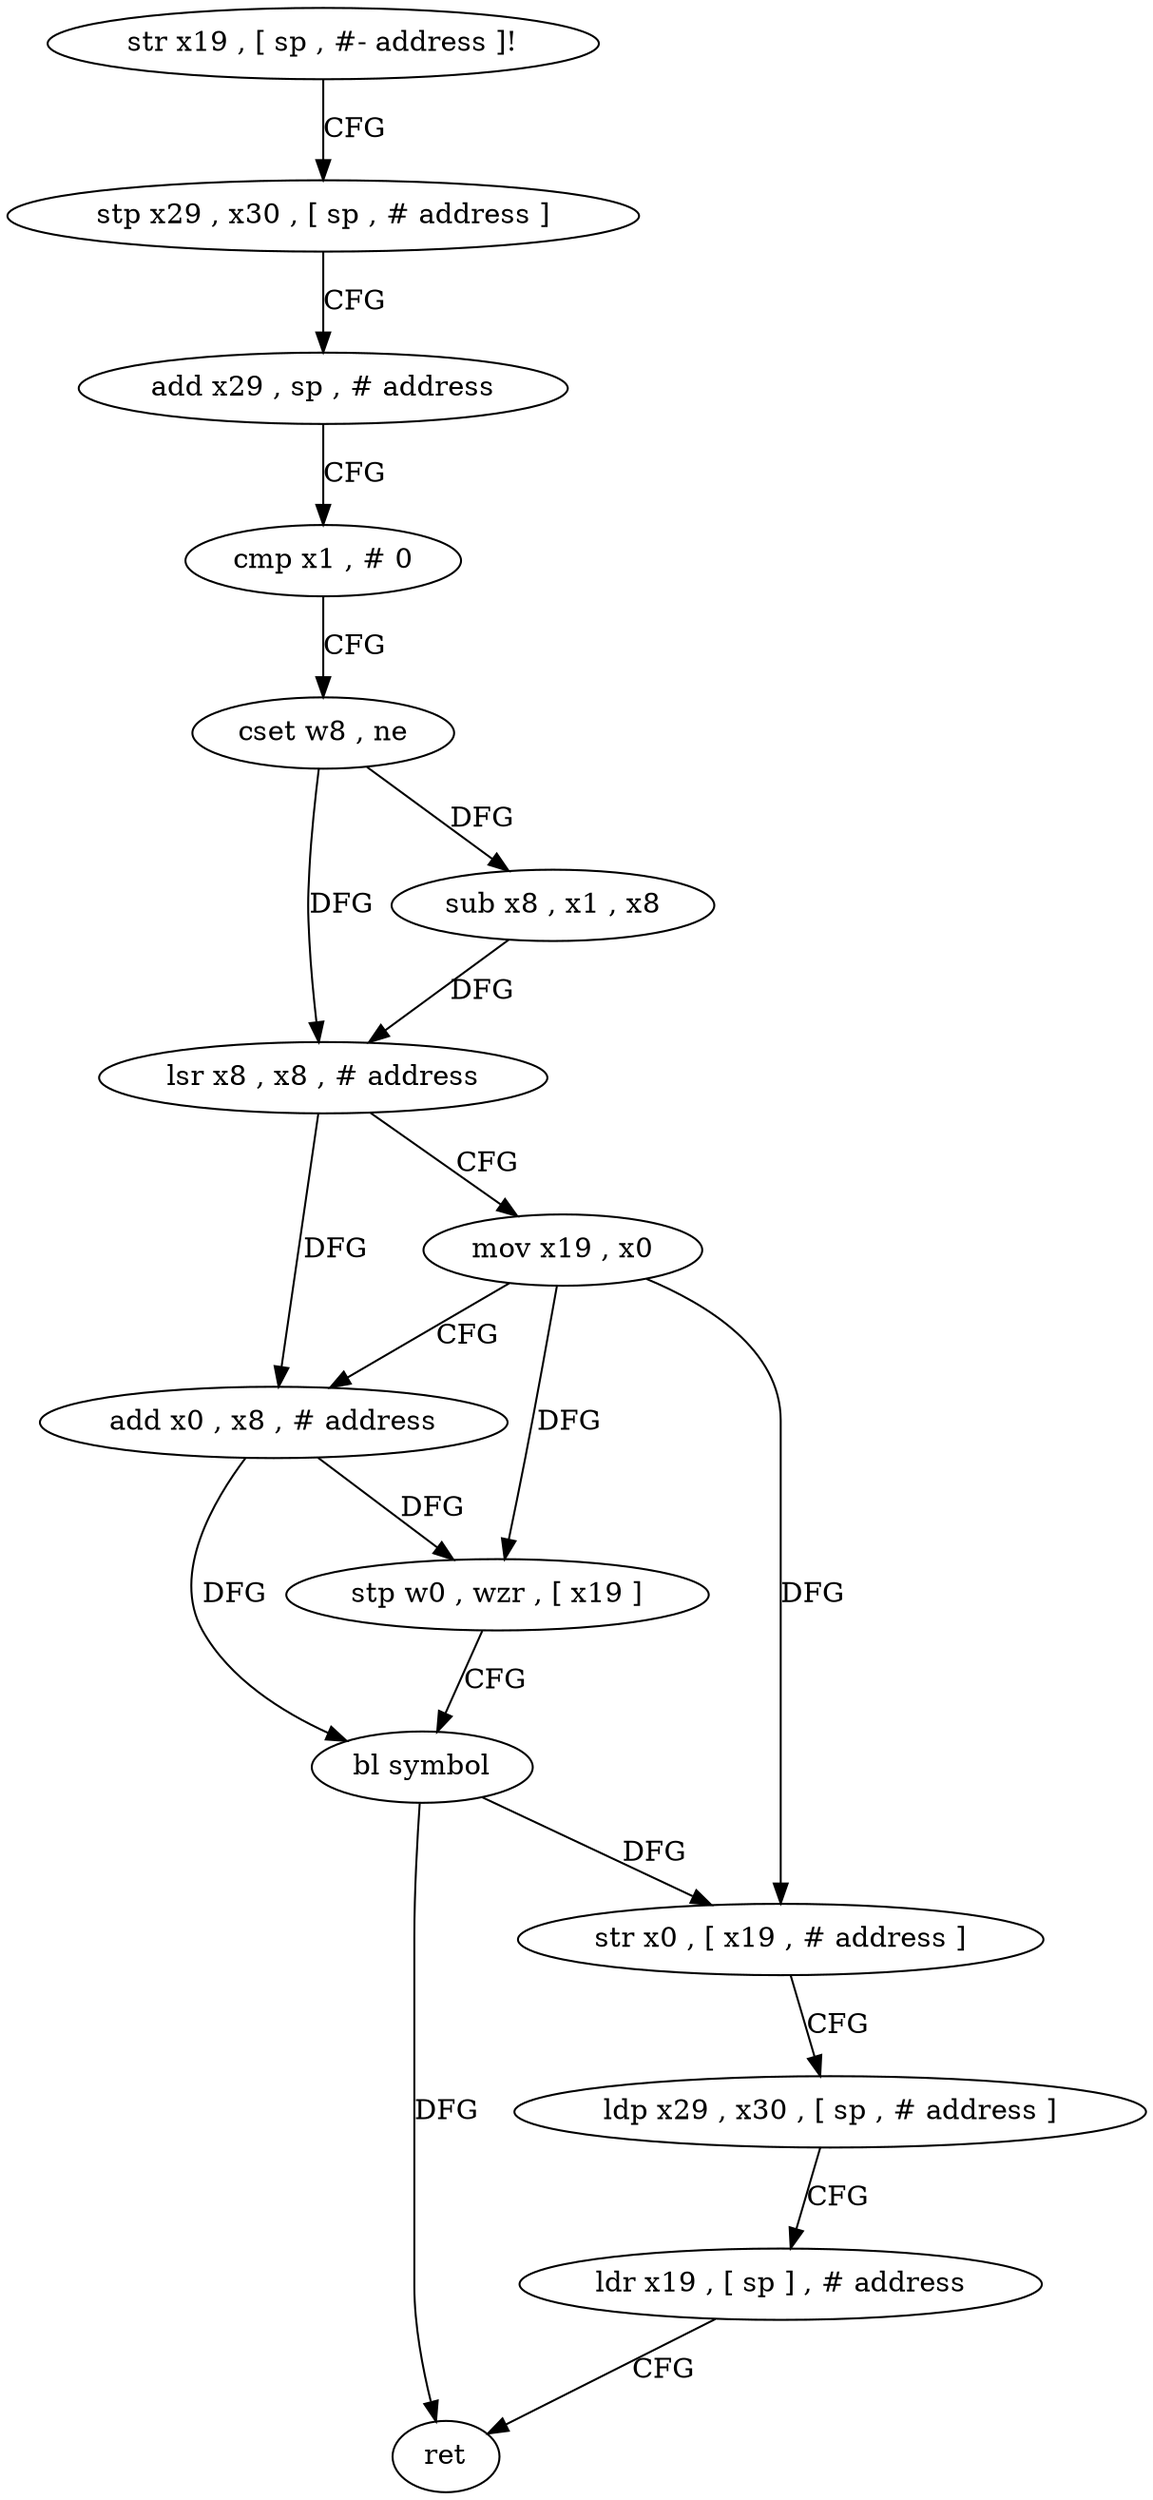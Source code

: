 digraph "func" {
"4221480" [label = "str x19 , [ sp , #- address ]!" ]
"4221484" [label = "stp x29 , x30 , [ sp , # address ]" ]
"4221488" [label = "add x29 , sp , # address" ]
"4221492" [label = "cmp x1 , # 0" ]
"4221496" [label = "cset w8 , ne" ]
"4221500" [label = "sub x8 , x1 , x8" ]
"4221504" [label = "lsr x8 , x8 , # address" ]
"4221508" [label = "mov x19 , x0" ]
"4221512" [label = "add x0 , x8 , # address" ]
"4221516" [label = "stp w0 , wzr , [ x19 ]" ]
"4221520" [label = "bl symbol" ]
"4221524" [label = "str x0 , [ x19 , # address ]" ]
"4221528" [label = "ldp x29 , x30 , [ sp , # address ]" ]
"4221532" [label = "ldr x19 , [ sp ] , # address" ]
"4221536" [label = "ret" ]
"4221480" -> "4221484" [ label = "CFG" ]
"4221484" -> "4221488" [ label = "CFG" ]
"4221488" -> "4221492" [ label = "CFG" ]
"4221492" -> "4221496" [ label = "CFG" ]
"4221496" -> "4221500" [ label = "DFG" ]
"4221496" -> "4221504" [ label = "DFG" ]
"4221500" -> "4221504" [ label = "DFG" ]
"4221504" -> "4221508" [ label = "CFG" ]
"4221504" -> "4221512" [ label = "DFG" ]
"4221508" -> "4221512" [ label = "CFG" ]
"4221508" -> "4221516" [ label = "DFG" ]
"4221508" -> "4221524" [ label = "DFG" ]
"4221512" -> "4221516" [ label = "DFG" ]
"4221512" -> "4221520" [ label = "DFG" ]
"4221516" -> "4221520" [ label = "CFG" ]
"4221520" -> "4221524" [ label = "DFG" ]
"4221520" -> "4221536" [ label = "DFG" ]
"4221524" -> "4221528" [ label = "CFG" ]
"4221528" -> "4221532" [ label = "CFG" ]
"4221532" -> "4221536" [ label = "CFG" ]
}
